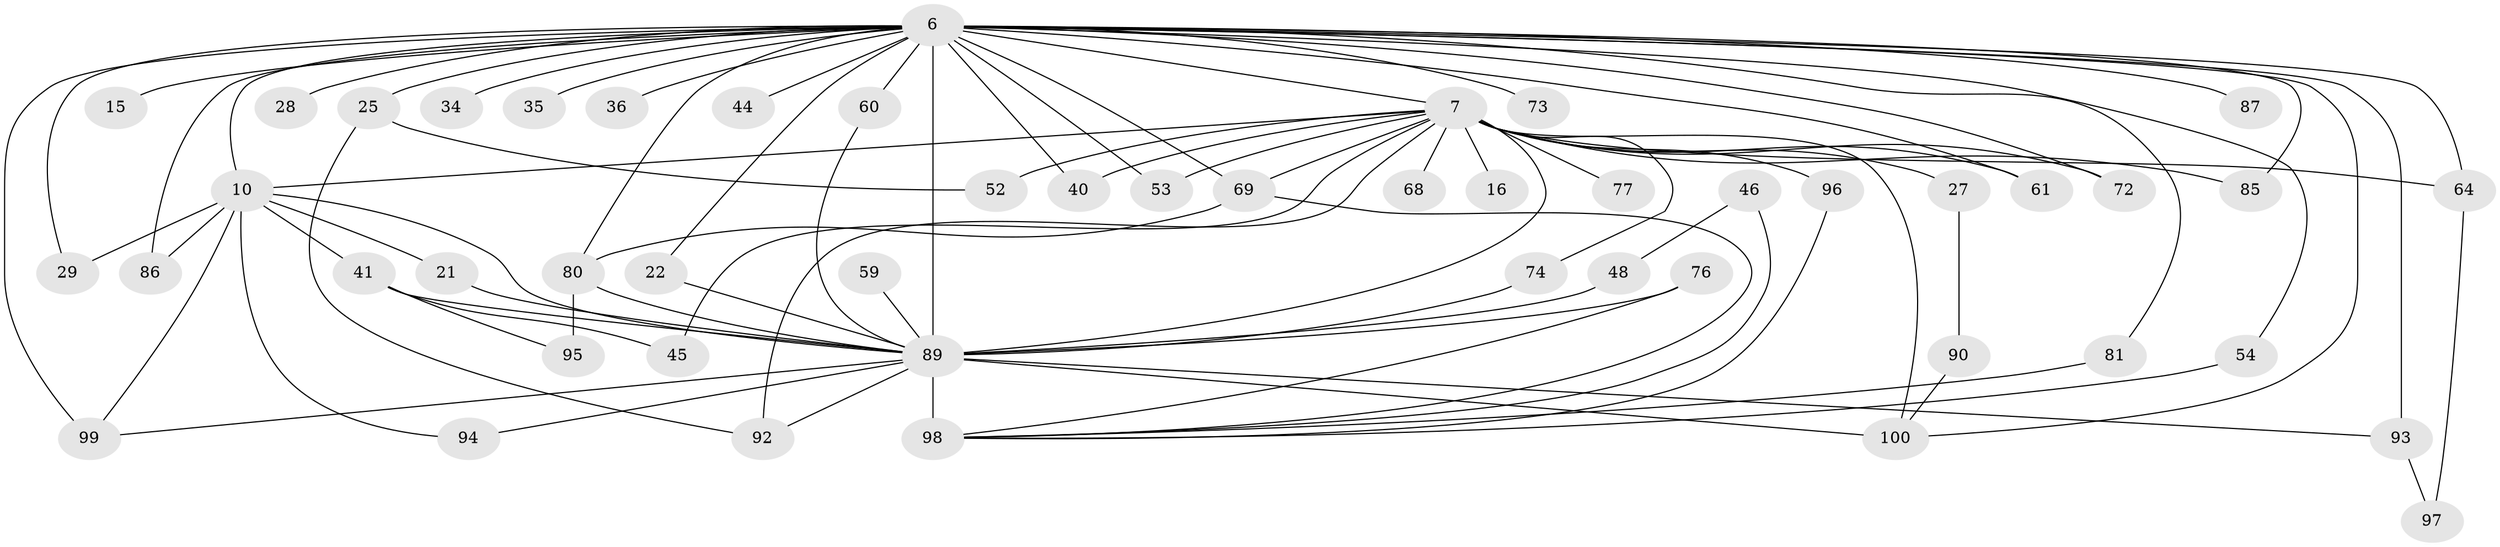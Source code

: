 // original degree distribution, {24: 0.01, 22: 0.02, 23: 0.02, 19: 0.01, 20: 0.01, 12: 0.01, 18: 0.01, 16: 0.01, 8: 0.01, 6: 0.02, 5: 0.04, 4: 0.04, 2: 0.5, 3: 0.28, 11: 0.01}
// Generated by graph-tools (version 1.1) at 2025/44/03/09/25 04:44:11]
// undirected, 50 vertices, 87 edges
graph export_dot {
graph [start="1"]
  node [color=gray90,style=filled];
  6 [super="+1+5"];
  7 [super="+3"];
  10 [super="+8"];
  15;
  16;
  21;
  22;
  25;
  27;
  28;
  29;
  34;
  35;
  36;
  40;
  41 [super="+26"];
  44;
  45;
  46;
  48;
  52;
  53;
  54;
  59;
  60;
  61;
  64 [super="+57"];
  68;
  69 [super="+14+38"];
  72 [super="+43+67"];
  73;
  74 [super="+66"];
  76;
  77;
  80 [super="+63"];
  81;
  85;
  86;
  87;
  89 [super="+79+83+49"];
  90;
  92 [super="+84"];
  93 [super="+70"];
  94;
  95 [super="+88"];
  96 [super="+62"];
  97;
  98 [super="+31+13+24"];
  99 [super="+91+58"];
  100 [super="+78"];
  6 -- 7 [weight=8];
  6 -- 10 [weight=8];
  6 -- 15 [weight=2];
  6 -- 25 [weight=2];
  6 -- 40;
  6 -- 64 [weight=2];
  6 -- 80 [weight=3];
  6 -- 81;
  6 -- 87 [weight=2];
  6 -- 86;
  6 -- 29;
  6 -- 93 [weight=4];
  6 -- 99 [weight=3];
  6 -- 36;
  6 -- 44 [weight=2];
  6 -- 53;
  6 -- 54;
  6 -- 60;
  6 -- 73 [weight=2];
  6 -- 85;
  6 -- 22;
  6 -- 28 [weight=2];
  6 -- 34;
  6 -- 35 [weight=2];
  6 -- 61;
  6 -- 100 [weight=2];
  6 -- 72;
  6 -- 69;
  6 -- 89 [weight=16];
  7 -- 10 [weight=4];
  7 -- 27 [weight=2];
  7 -- 40;
  7 -- 52;
  7 -- 68 [weight=2];
  7 -- 77 [weight=2];
  7 -- 96 [weight=2];
  7 -- 16;
  7 -- 85;
  7 -- 100 [weight=3];
  7 -- 45;
  7 -- 53;
  7 -- 61;
  7 -- 74;
  7 -- 64;
  7 -- 72 [weight=3];
  7 -- 92;
  7 -- 69;
  7 -- 89 [weight=5];
  10 -- 41 [weight=2];
  10 -- 86;
  10 -- 94;
  10 -- 21;
  10 -- 29;
  10 -- 99 [weight=2];
  10 -- 89 [weight=6];
  21 -- 89;
  22 -- 89;
  25 -- 52;
  25 -- 92;
  27 -- 90;
  41 -- 45;
  41 -- 95;
  41 -- 89 [weight=2];
  46 -- 48;
  46 -- 98 [weight=2];
  48 -- 89;
  54 -- 98;
  59 -- 89 [weight=2];
  60 -- 89;
  64 -- 97;
  69 -- 80;
  69 -- 98;
  74 -- 89 [weight=2];
  76 -- 98;
  76 -- 89;
  80 -- 95 [weight=2];
  80 -- 89;
  81 -- 98;
  89 -- 98 [weight=8];
  89 -- 92;
  89 -- 93 [weight=2];
  89 -- 94;
  89 -- 99;
  89 -- 100;
  90 -- 100;
  93 -- 97;
  96 -- 98;
}
